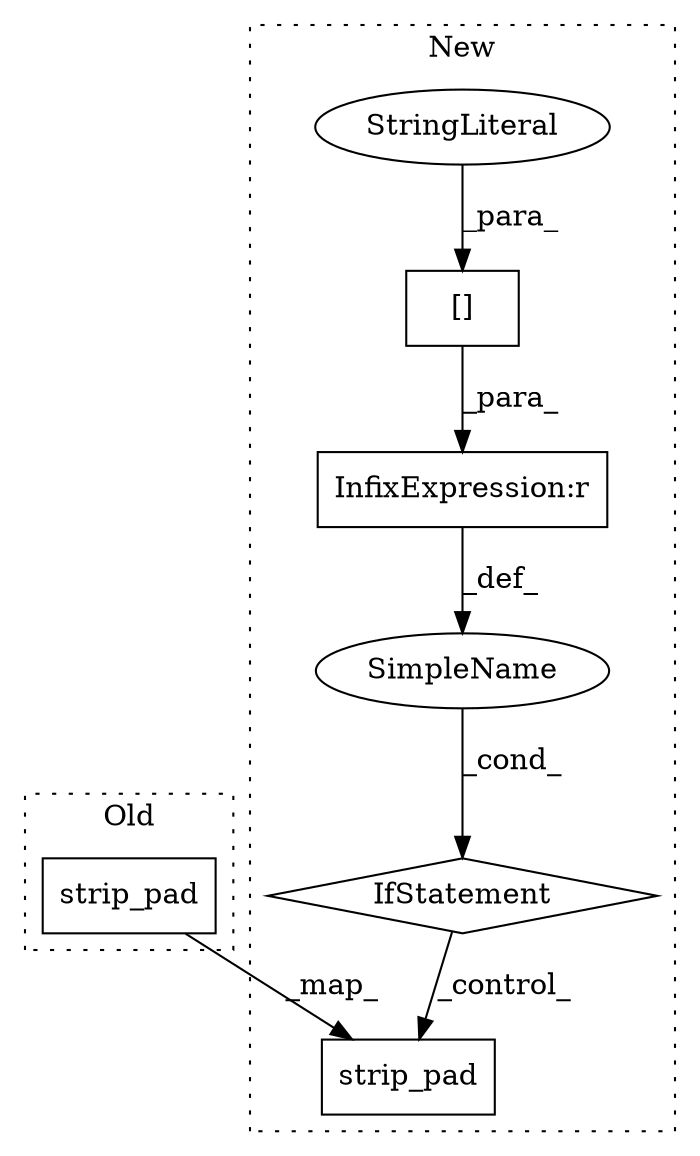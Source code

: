 digraph G {
subgraph cluster0 {
1 [label="strip_pad" a="32" s="2884,2961" l="10,1" shape="box"];
label = "Old";
style="dotted";
}
subgraph cluster1 {
2 [label="strip_pad" a="32" s="3029,3106" l="10,1" shape="box"];
3 [label="InfixExpression:r" a="27" s="3011" l="4" shape="box"];
4 [label="[]" a="2" s="3000,3010" l="2,1" shape="box"];
5 [label="SimpleName" a="42" s="" l="" shape="ellipse"];
6 [label="IfStatement" a="25" s="3020" l="3" shape="diamond"];
7 [label="StringLiteral" a="45" s="3002" l="8" shape="ellipse"];
label = "New";
style="dotted";
}
1 -> 2 [label="_map_"];
3 -> 5 [label="_def_"];
4 -> 3 [label="_para_"];
5 -> 6 [label="_cond_"];
6 -> 2 [label="_control_"];
7 -> 4 [label="_para_"];
}